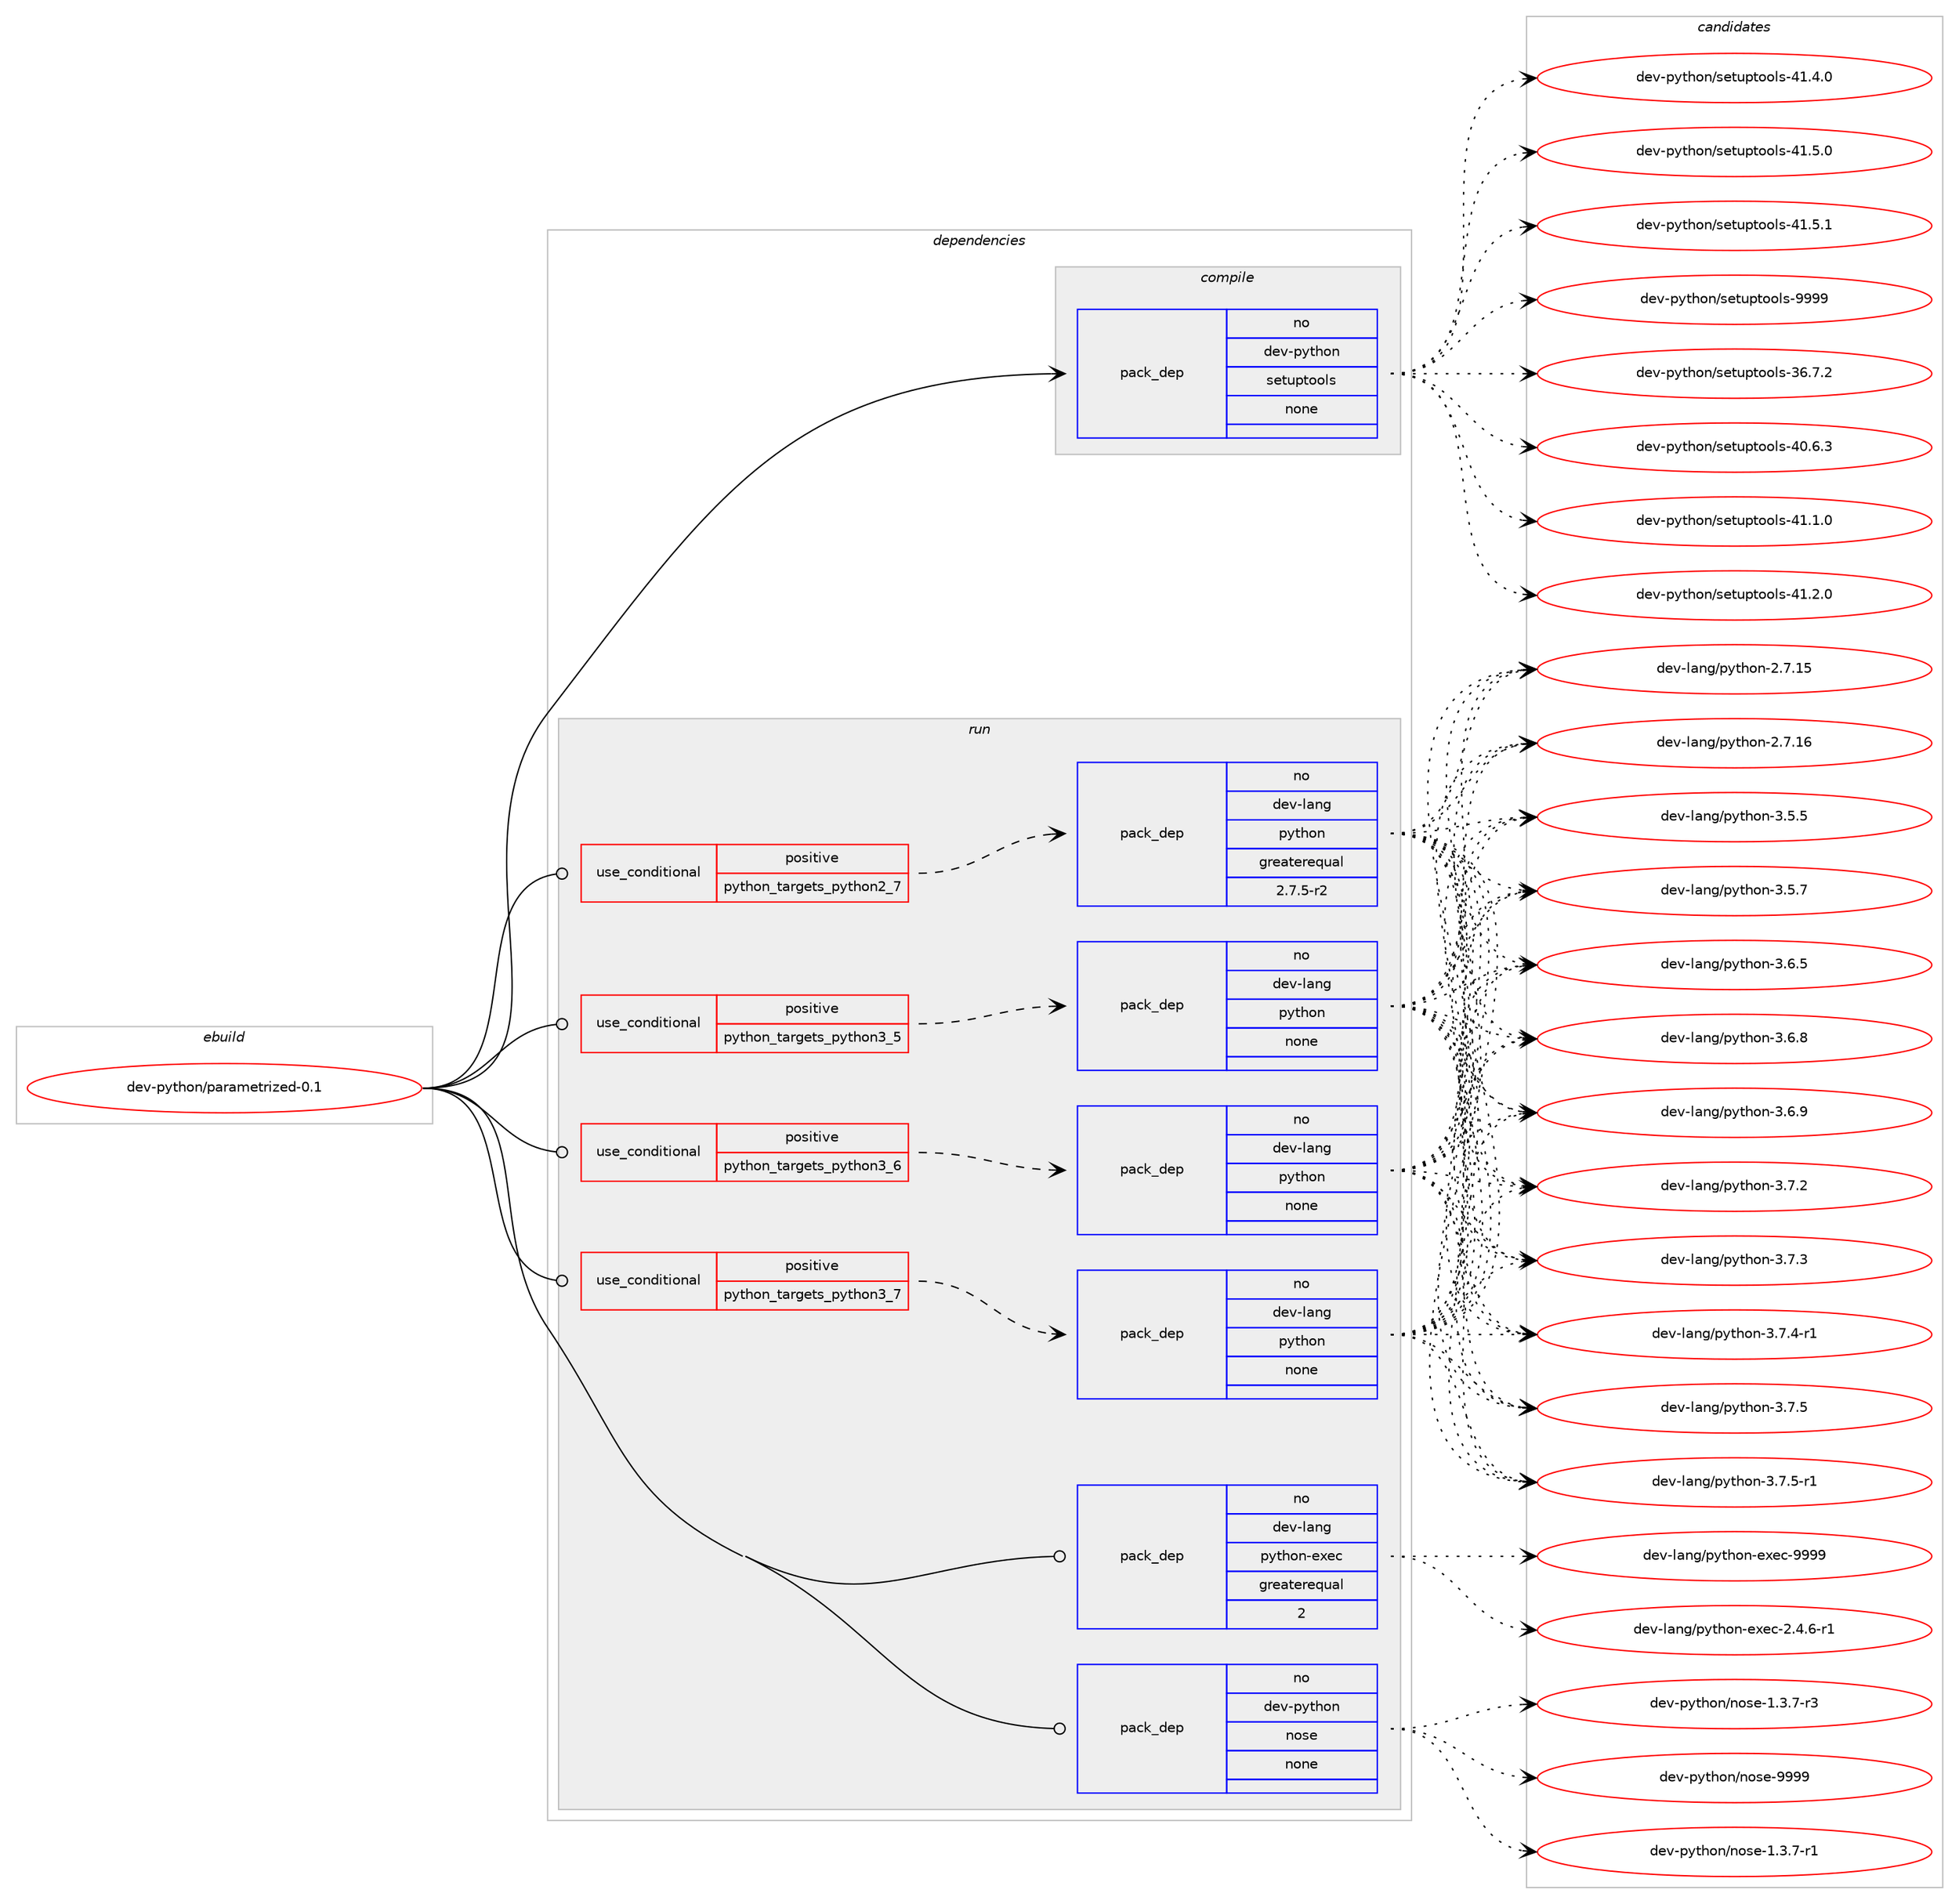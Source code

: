 digraph prolog {

# *************
# Graph options
# *************

newrank=true;
concentrate=true;
compound=true;
graph [rankdir=LR,fontname=Helvetica,fontsize=10,ranksep=1.5];#, ranksep=2.5, nodesep=0.2];
edge  [arrowhead=vee];
node  [fontname=Helvetica,fontsize=10];

# **********
# The ebuild
# **********

subgraph cluster_leftcol {
color=gray;
rank=same;
label=<<i>ebuild</i>>;
id [label="dev-python/parametrized-0.1", color=red, width=4, href="../dev-python/parametrized-0.1.svg"];
}

# ****************
# The dependencies
# ****************

subgraph cluster_midcol {
color=gray;
label=<<i>dependencies</i>>;
subgraph cluster_compile {
fillcolor="#eeeeee";
style=filled;
label=<<i>compile</i>>;
subgraph pack464766 {
dependency620673 [label=<<TABLE BORDER="0" CELLBORDER="1" CELLSPACING="0" CELLPADDING="4" WIDTH="220"><TR><TD ROWSPAN="6" CELLPADDING="30">pack_dep</TD></TR><TR><TD WIDTH="110">no</TD></TR><TR><TD>dev-python</TD></TR><TR><TD>setuptools</TD></TR><TR><TD>none</TD></TR><TR><TD></TD></TR></TABLE>>, shape=none, color=blue];
}
id:e -> dependency620673:w [weight=20,style="solid",arrowhead="vee"];
}
subgraph cluster_compileandrun {
fillcolor="#eeeeee";
style=filled;
label=<<i>compile and run</i>>;
}
subgraph cluster_run {
fillcolor="#eeeeee";
style=filled;
label=<<i>run</i>>;
subgraph cond144067 {
dependency620674 [label=<<TABLE BORDER="0" CELLBORDER="1" CELLSPACING="0" CELLPADDING="4"><TR><TD ROWSPAN="3" CELLPADDING="10">use_conditional</TD></TR><TR><TD>positive</TD></TR><TR><TD>python_targets_python2_7</TD></TR></TABLE>>, shape=none, color=red];
subgraph pack464767 {
dependency620675 [label=<<TABLE BORDER="0" CELLBORDER="1" CELLSPACING="0" CELLPADDING="4" WIDTH="220"><TR><TD ROWSPAN="6" CELLPADDING="30">pack_dep</TD></TR><TR><TD WIDTH="110">no</TD></TR><TR><TD>dev-lang</TD></TR><TR><TD>python</TD></TR><TR><TD>greaterequal</TD></TR><TR><TD>2.7.5-r2</TD></TR></TABLE>>, shape=none, color=blue];
}
dependency620674:e -> dependency620675:w [weight=20,style="dashed",arrowhead="vee"];
}
id:e -> dependency620674:w [weight=20,style="solid",arrowhead="odot"];
subgraph cond144068 {
dependency620676 [label=<<TABLE BORDER="0" CELLBORDER="1" CELLSPACING="0" CELLPADDING="4"><TR><TD ROWSPAN="3" CELLPADDING="10">use_conditional</TD></TR><TR><TD>positive</TD></TR><TR><TD>python_targets_python3_5</TD></TR></TABLE>>, shape=none, color=red];
subgraph pack464768 {
dependency620677 [label=<<TABLE BORDER="0" CELLBORDER="1" CELLSPACING="0" CELLPADDING="4" WIDTH="220"><TR><TD ROWSPAN="6" CELLPADDING="30">pack_dep</TD></TR><TR><TD WIDTH="110">no</TD></TR><TR><TD>dev-lang</TD></TR><TR><TD>python</TD></TR><TR><TD>none</TD></TR><TR><TD></TD></TR></TABLE>>, shape=none, color=blue];
}
dependency620676:e -> dependency620677:w [weight=20,style="dashed",arrowhead="vee"];
}
id:e -> dependency620676:w [weight=20,style="solid",arrowhead="odot"];
subgraph cond144069 {
dependency620678 [label=<<TABLE BORDER="0" CELLBORDER="1" CELLSPACING="0" CELLPADDING="4"><TR><TD ROWSPAN="3" CELLPADDING="10">use_conditional</TD></TR><TR><TD>positive</TD></TR><TR><TD>python_targets_python3_6</TD></TR></TABLE>>, shape=none, color=red];
subgraph pack464769 {
dependency620679 [label=<<TABLE BORDER="0" CELLBORDER="1" CELLSPACING="0" CELLPADDING="4" WIDTH="220"><TR><TD ROWSPAN="6" CELLPADDING="30">pack_dep</TD></TR><TR><TD WIDTH="110">no</TD></TR><TR><TD>dev-lang</TD></TR><TR><TD>python</TD></TR><TR><TD>none</TD></TR><TR><TD></TD></TR></TABLE>>, shape=none, color=blue];
}
dependency620678:e -> dependency620679:w [weight=20,style="dashed",arrowhead="vee"];
}
id:e -> dependency620678:w [weight=20,style="solid",arrowhead="odot"];
subgraph cond144070 {
dependency620680 [label=<<TABLE BORDER="0" CELLBORDER="1" CELLSPACING="0" CELLPADDING="4"><TR><TD ROWSPAN="3" CELLPADDING="10">use_conditional</TD></TR><TR><TD>positive</TD></TR><TR><TD>python_targets_python3_7</TD></TR></TABLE>>, shape=none, color=red];
subgraph pack464770 {
dependency620681 [label=<<TABLE BORDER="0" CELLBORDER="1" CELLSPACING="0" CELLPADDING="4" WIDTH="220"><TR><TD ROWSPAN="6" CELLPADDING="30">pack_dep</TD></TR><TR><TD WIDTH="110">no</TD></TR><TR><TD>dev-lang</TD></TR><TR><TD>python</TD></TR><TR><TD>none</TD></TR><TR><TD></TD></TR></TABLE>>, shape=none, color=blue];
}
dependency620680:e -> dependency620681:w [weight=20,style="dashed",arrowhead="vee"];
}
id:e -> dependency620680:w [weight=20,style="solid",arrowhead="odot"];
subgraph pack464771 {
dependency620682 [label=<<TABLE BORDER="0" CELLBORDER="1" CELLSPACING="0" CELLPADDING="4" WIDTH="220"><TR><TD ROWSPAN="6" CELLPADDING="30">pack_dep</TD></TR><TR><TD WIDTH="110">no</TD></TR><TR><TD>dev-lang</TD></TR><TR><TD>python-exec</TD></TR><TR><TD>greaterequal</TD></TR><TR><TD>2</TD></TR></TABLE>>, shape=none, color=blue];
}
id:e -> dependency620682:w [weight=20,style="solid",arrowhead="odot"];
subgraph pack464772 {
dependency620683 [label=<<TABLE BORDER="0" CELLBORDER="1" CELLSPACING="0" CELLPADDING="4" WIDTH="220"><TR><TD ROWSPAN="6" CELLPADDING="30">pack_dep</TD></TR><TR><TD WIDTH="110">no</TD></TR><TR><TD>dev-python</TD></TR><TR><TD>nose</TD></TR><TR><TD>none</TD></TR><TR><TD></TD></TR></TABLE>>, shape=none, color=blue];
}
id:e -> dependency620683:w [weight=20,style="solid",arrowhead="odot"];
}
}

# **************
# The candidates
# **************

subgraph cluster_choices {
rank=same;
color=gray;
label=<<i>candidates</i>>;

subgraph choice464766 {
color=black;
nodesep=1;
choice100101118451121211161041111104711510111611711211611111110811545515446554650 [label="dev-python/setuptools-36.7.2", color=red, width=4,href="../dev-python/setuptools-36.7.2.svg"];
choice100101118451121211161041111104711510111611711211611111110811545524846544651 [label="dev-python/setuptools-40.6.3", color=red, width=4,href="../dev-python/setuptools-40.6.3.svg"];
choice100101118451121211161041111104711510111611711211611111110811545524946494648 [label="dev-python/setuptools-41.1.0", color=red, width=4,href="../dev-python/setuptools-41.1.0.svg"];
choice100101118451121211161041111104711510111611711211611111110811545524946504648 [label="dev-python/setuptools-41.2.0", color=red, width=4,href="../dev-python/setuptools-41.2.0.svg"];
choice100101118451121211161041111104711510111611711211611111110811545524946524648 [label="dev-python/setuptools-41.4.0", color=red, width=4,href="../dev-python/setuptools-41.4.0.svg"];
choice100101118451121211161041111104711510111611711211611111110811545524946534648 [label="dev-python/setuptools-41.5.0", color=red, width=4,href="../dev-python/setuptools-41.5.0.svg"];
choice100101118451121211161041111104711510111611711211611111110811545524946534649 [label="dev-python/setuptools-41.5.1", color=red, width=4,href="../dev-python/setuptools-41.5.1.svg"];
choice10010111845112121116104111110471151011161171121161111111081154557575757 [label="dev-python/setuptools-9999", color=red, width=4,href="../dev-python/setuptools-9999.svg"];
dependency620673:e -> choice100101118451121211161041111104711510111611711211611111110811545515446554650:w [style=dotted,weight="100"];
dependency620673:e -> choice100101118451121211161041111104711510111611711211611111110811545524846544651:w [style=dotted,weight="100"];
dependency620673:e -> choice100101118451121211161041111104711510111611711211611111110811545524946494648:w [style=dotted,weight="100"];
dependency620673:e -> choice100101118451121211161041111104711510111611711211611111110811545524946504648:w [style=dotted,weight="100"];
dependency620673:e -> choice100101118451121211161041111104711510111611711211611111110811545524946524648:w [style=dotted,weight="100"];
dependency620673:e -> choice100101118451121211161041111104711510111611711211611111110811545524946534648:w [style=dotted,weight="100"];
dependency620673:e -> choice100101118451121211161041111104711510111611711211611111110811545524946534649:w [style=dotted,weight="100"];
dependency620673:e -> choice10010111845112121116104111110471151011161171121161111111081154557575757:w [style=dotted,weight="100"];
}
subgraph choice464767 {
color=black;
nodesep=1;
choice10010111845108971101034711212111610411111045504655464953 [label="dev-lang/python-2.7.15", color=red, width=4,href="../dev-lang/python-2.7.15.svg"];
choice10010111845108971101034711212111610411111045504655464954 [label="dev-lang/python-2.7.16", color=red, width=4,href="../dev-lang/python-2.7.16.svg"];
choice100101118451089711010347112121116104111110455146534653 [label="dev-lang/python-3.5.5", color=red, width=4,href="../dev-lang/python-3.5.5.svg"];
choice100101118451089711010347112121116104111110455146534655 [label="dev-lang/python-3.5.7", color=red, width=4,href="../dev-lang/python-3.5.7.svg"];
choice100101118451089711010347112121116104111110455146544653 [label="dev-lang/python-3.6.5", color=red, width=4,href="../dev-lang/python-3.6.5.svg"];
choice100101118451089711010347112121116104111110455146544656 [label="dev-lang/python-3.6.8", color=red, width=4,href="../dev-lang/python-3.6.8.svg"];
choice100101118451089711010347112121116104111110455146544657 [label="dev-lang/python-3.6.9", color=red, width=4,href="../dev-lang/python-3.6.9.svg"];
choice100101118451089711010347112121116104111110455146554650 [label="dev-lang/python-3.7.2", color=red, width=4,href="../dev-lang/python-3.7.2.svg"];
choice100101118451089711010347112121116104111110455146554651 [label="dev-lang/python-3.7.3", color=red, width=4,href="../dev-lang/python-3.7.3.svg"];
choice1001011184510897110103471121211161041111104551465546524511449 [label="dev-lang/python-3.7.4-r1", color=red, width=4,href="../dev-lang/python-3.7.4-r1.svg"];
choice100101118451089711010347112121116104111110455146554653 [label="dev-lang/python-3.7.5", color=red, width=4,href="../dev-lang/python-3.7.5.svg"];
choice1001011184510897110103471121211161041111104551465546534511449 [label="dev-lang/python-3.7.5-r1", color=red, width=4,href="../dev-lang/python-3.7.5-r1.svg"];
dependency620675:e -> choice10010111845108971101034711212111610411111045504655464953:w [style=dotted,weight="100"];
dependency620675:e -> choice10010111845108971101034711212111610411111045504655464954:w [style=dotted,weight="100"];
dependency620675:e -> choice100101118451089711010347112121116104111110455146534653:w [style=dotted,weight="100"];
dependency620675:e -> choice100101118451089711010347112121116104111110455146534655:w [style=dotted,weight="100"];
dependency620675:e -> choice100101118451089711010347112121116104111110455146544653:w [style=dotted,weight="100"];
dependency620675:e -> choice100101118451089711010347112121116104111110455146544656:w [style=dotted,weight="100"];
dependency620675:e -> choice100101118451089711010347112121116104111110455146544657:w [style=dotted,weight="100"];
dependency620675:e -> choice100101118451089711010347112121116104111110455146554650:w [style=dotted,weight="100"];
dependency620675:e -> choice100101118451089711010347112121116104111110455146554651:w [style=dotted,weight="100"];
dependency620675:e -> choice1001011184510897110103471121211161041111104551465546524511449:w [style=dotted,weight="100"];
dependency620675:e -> choice100101118451089711010347112121116104111110455146554653:w [style=dotted,weight="100"];
dependency620675:e -> choice1001011184510897110103471121211161041111104551465546534511449:w [style=dotted,weight="100"];
}
subgraph choice464768 {
color=black;
nodesep=1;
choice10010111845108971101034711212111610411111045504655464953 [label="dev-lang/python-2.7.15", color=red, width=4,href="../dev-lang/python-2.7.15.svg"];
choice10010111845108971101034711212111610411111045504655464954 [label="dev-lang/python-2.7.16", color=red, width=4,href="../dev-lang/python-2.7.16.svg"];
choice100101118451089711010347112121116104111110455146534653 [label="dev-lang/python-3.5.5", color=red, width=4,href="../dev-lang/python-3.5.5.svg"];
choice100101118451089711010347112121116104111110455146534655 [label="dev-lang/python-3.5.7", color=red, width=4,href="../dev-lang/python-3.5.7.svg"];
choice100101118451089711010347112121116104111110455146544653 [label="dev-lang/python-3.6.5", color=red, width=4,href="../dev-lang/python-3.6.5.svg"];
choice100101118451089711010347112121116104111110455146544656 [label="dev-lang/python-3.6.8", color=red, width=4,href="../dev-lang/python-3.6.8.svg"];
choice100101118451089711010347112121116104111110455146544657 [label="dev-lang/python-3.6.9", color=red, width=4,href="../dev-lang/python-3.6.9.svg"];
choice100101118451089711010347112121116104111110455146554650 [label="dev-lang/python-3.7.2", color=red, width=4,href="../dev-lang/python-3.7.2.svg"];
choice100101118451089711010347112121116104111110455146554651 [label="dev-lang/python-3.7.3", color=red, width=4,href="../dev-lang/python-3.7.3.svg"];
choice1001011184510897110103471121211161041111104551465546524511449 [label="dev-lang/python-3.7.4-r1", color=red, width=4,href="../dev-lang/python-3.7.4-r1.svg"];
choice100101118451089711010347112121116104111110455146554653 [label="dev-lang/python-3.7.5", color=red, width=4,href="../dev-lang/python-3.7.5.svg"];
choice1001011184510897110103471121211161041111104551465546534511449 [label="dev-lang/python-3.7.5-r1", color=red, width=4,href="../dev-lang/python-3.7.5-r1.svg"];
dependency620677:e -> choice10010111845108971101034711212111610411111045504655464953:w [style=dotted,weight="100"];
dependency620677:e -> choice10010111845108971101034711212111610411111045504655464954:w [style=dotted,weight="100"];
dependency620677:e -> choice100101118451089711010347112121116104111110455146534653:w [style=dotted,weight="100"];
dependency620677:e -> choice100101118451089711010347112121116104111110455146534655:w [style=dotted,weight="100"];
dependency620677:e -> choice100101118451089711010347112121116104111110455146544653:w [style=dotted,weight="100"];
dependency620677:e -> choice100101118451089711010347112121116104111110455146544656:w [style=dotted,weight="100"];
dependency620677:e -> choice100101118451089711010347112121116104111110455146544657:w [style=dotted,weight="100"];
dependency620677:e -> choice100101118451089711010347112121116104111110455146554650:w [style=dotted,weight="100"];
dependency620677:e -> choice100101118451089711010347112121116104111110455146554651:w [style=dotted,weight="100"];
dependency620677:e -> choice1001011184510897110103471121211161041111104551465546524511449:w [style=dotted,weight="100"];
dependency620677:e -> choice100101118451089711010347112121116104111110455146554653:w [style=dotted,weight="100"];
dependency620677:e -> choice1001011184510897110103471121211161041111104551465546534511449:w [style=dotted,weight="100"];
}
subgraph choice464769 {
color=black;
nodesep=1;
choice10010111845108971101034711212111610411111045504655464953 [label="dev-lang/python-2.7.15", color=red, width=4,href="../dev-lang/python-2.7.15.svg"];
choice10010111845108971101034711212111610411111045504655464954 [label="dev-lang/python-2.7.16", color=red, width=4,href="../dev-lang/python-2.7.16.svg"];
choice100101118451089711010347112121116104111110455146534653 [label="dev-lang/python-3.5.5", color=red, width=4,href="../dev-lang/python-3.5.5.svg"];
choice100101118451089711010347112121116104111110455146534655 [label="dev-lang/python-3.5.7", color=red, width=4,href="../dev-lang/python-3.5.7.svg"];
choice100101118451089711010347112121116104111110455146544653 [label="dev-lang/python-3.6.5", color=red, width=4,href="../dev-lang/python-3.6.5.svg"];
choice100101118451089711010347112121116104111110455146544656 [label="dev-lang/python-3.6.8", color=red, width=4,href="../dev-lang/python-3.6.8.svg"];
choice100101118451089711010347112121116104111110455146544657 [label="dev-lang/python-3.6.9", color=red, width=4,href="../dev-lang/python-3.6.9.svg"];
choice100101118451089711010347112121116104111110455146554650 [label="dev-lang/python-3.7.2", color=red, width=4,href="../dev-lang/python-3.7.2.svg"];
choice100101118451089711010347112121116104111110455146554651 [label="dev-lang/python-3.7.3", color=red, width=4,href="../dev-lang/python-3.7.3.svg"];
choice1001011184510897110103471121211161041111104551465546524511449 [label="dev-lang/python-3.7.4-r1", color=red, width=4,href="../dev-lang/python-3.7.4-r1.svg"];
choice100101118451089711010347112121116104111110455146554653 [label="dev-lang/python-3.7.5", color=red, width=4,href="../dev-lang/python-3.7.5.svg"];
choice1001011184510897110103471121211161041111104551465546534511449 [label="dev-lang/python-3.7.5-r1", color=red, width=4,href="../dev-lang/python-3.7.5-r1.svg"];
dependency620679:e -> choice10010111845108971101034711212111610411111045504655464953:w [style=dotted,weight="100"];
dependency620679:e -> choice10010111845108971101034711212111610411111045504655464954:w [style=dotted,weight="100"];
dependency620679:e -> choice100101118451089711010347112121116104111110455146534653:w [style=dotted,weight="100"];
dependency620679:e -> choice100101118451089711010347112121116104111110455146534655:w [style=dotted,weight="100"];
dependency620679:e -> choice100101118451089711010347112121116104111110455146544653:w [style=dotted,weight="100"];
dependency620679:e -> choice100101118451089711010347112121116104111110455146544656:w [style=dotted,weight="100"];
dependency620679:e -> choice100101118451089711010347112121116104111110455146544657:w [style=dotted,weight="100"];
dependency620679:e -> choice100101118451089711010347112121116104111110455146554650:w [style=dotted,weight="100"];
dependency620679:e -> choice100101118451089711010347112121116104111110455146554651:w [style=dotted,weight="100"];
dependency620679:e -> choice1001011184510897110103471121211161041111104551465546524511449:w [style=dotted,weight="100"];
dependency620679:e -> choice100101118451089711010347112121116104111110455146554653:w [style=dotted,weight="100"];
dependency620679:e -> choice1001011184510897110103471121211161041111104551465546534511449:w [style=dotted,weight="100"];
}
subgraph choice464770 {
color=black;
nodesep=1;
choice10010111845108971101034711212111610411111045504655464953 [label="dev-lang/python-2.7.15", color=red, width=4,href="../dev-lang/python-2.7.15.svg"];
choice10010111845108971101034711212111610411111045504655464954 [label="dev-lang/python-2.7.16", color=red, width=4,href="../dev-lang/python-2.7.16.svg"];
choice100101118451089711010347112121116104111110455146534653 [label="dev-lang/python-3.5.5", color=red, width=4,href="../dev-lang/python-3.5.5.svg"];
choice100101118451089711010347112121116104111110455146534655 [label="dev-lang/python-3.5.7", color=red, width=4,href="../dev-lang/python-3.5.7.svg"];
choice100101118451089711010347112121116104111110455146544653 [label="dev-lang/python-3.6.5", color=red, width=4,href="../dev-lang/python-3.6.5.svg"];
choice100101118451089711010347112121116104111110455146544656 [label="dev-lang/python-3.6.8", color=red, width=4,href="../dev-lang/python-3.6.8.svg"];
choice100101118451089711010347112121116104111110455146544657 [label="dev-lang/python-3.6.9", color=red, width=4,href="../dev-lang/python-3.6.9.svg"];
choice100101118451089711010347112121116104111110455146554650 [label="dev-lang/python-3.7.2", color=red, width=4,href="../dev-lang/python-3.7.2.svg"];
choice100101118451089711010347112121116104111110455146554651 [label="dev-lang/python-3.7.3", color=red, width=4,href="../dev-lang/python-3.7.3.svg"];
choice1001011184510897110103471121211161041111104551465546524511449 [label="dev-lang/python-3.7.4-r1", color=red, width=4,href="../dev-lang/python-3.7.4-r1.svg"];
choice100101118451089711010347112121116104111110455146554653 [label="dev-lang/python-3.7.5", color=red, width=4,href="../dev-lang/python-3.7.5.svg"];
choice1001011184510897110103471121211161041111104551465546534511449 [label="dev-lang/python-3.7.5-r1", color=red, width=4,href="../dev-lang/python-3.7.5-r1.svg"];
dependency620681:e -> choice10010111845108971101034711212111610411111045504655464953:w [style=dotted,weight="100"];
dependency620681:e -> choice10010111845108971101034711212111610411111045504655464954:w [style=dotted,weight="100"];
dependency620681:e -> choice100101118451089711010347112121116104111110455146534653:w [style=dotted,weight="100"];
dependency620681:e -> choice100101118451089711010347112121116104111110455146534655:w [style=dotted,weight="100"];
dependency620681:e -> choice100101118451089711010347112121116104111110455146544653:w [style=dotted,weight="100"];
dependency620681:e -> choice100101118451089711010347112121116104111110455146544656:w [style=dotted,weight="100"];
dependency620681:e -> choice100101118451089711010347112121116104111110455146544657:w [style=dotted,weight="100"];
dependency620681:e -> choice100101118451089711010347112121116104111110455146554650:w [style=dotted,weight="100"];
dependency620681:e -> choice100101118451089711010347112121116104111110455146554651:w [style=dotted,weight="100"];
dependency620681:e -> choice1001011184510897110103471121211161041111104551465546524511449:w [style=dotted,weight="100"];
dependency620681:e -> choice100101118451089711010347112121116104111110455146554653:w [style=dotted,weight="100"];
dependency620681:e -> choice1001011184510897110103471121211161041111104551465546534511449:w [style=dotted,weight="100"];
}
subgraph choice464771 {
color=black;
nodesep=1;
choice10010111845108971101034711212111610411111045101120101994550465246544511449 [label="dev-lang/python-exec-2.4.6-r1", color=red, width=4,href="../dev-lang/python-exec-2.4.6-r1.svg"];
choice10010111845108971101034711212111610411111045101120101994557575757 [label="dev-lang/python-exec-9999", color=red, width=4,href="../dev-lang/python-exec-9999.svg"];
dependency620682:e -> choice10010111845108971101034711212111610411111045101120101994550465246544511449:w [style=dotted,weight="100"];
dependency620682:e -> choice10010111845108971101034711212111610411111045101120101994557575757:w [style=dotted,weight="100"];
}
subgraph choice464772 {
color=black;
nodesep=1;
choice10010111845112121116104111110471101111151014549465146554511449 [label="dev-python/nose-1.3.7-r1", color=red, width=4,href="../dev-python/nose-1.3.7-r1.svg"];
choice10010111845112121116104111110471101111151014549465146554511451 [label="dev-python/nose-1.3.7-r3", color=red, width=4,href="../dev-python/nose-1.3.7-r3.svg"];
choice10010111845112121116104111110471101111151014557575757 [label="dev-python/nose-9999", color=red, width=4,href="../dev-python/nose-9999.svg"];
dependency620683:e -> choice10010111845112121116104111110471101111151014549465146554511449:w [style=dotted,weight="100"];
dependency620683:e -> choice10010111845112121116104111110471101111151014549465146554511451:w [style=dotted,weight="100"];
dependency620683:e -> choice10010111845112121116104111110471101111151014557575757:w [style=dotted,weight="100"];
}
}

}
